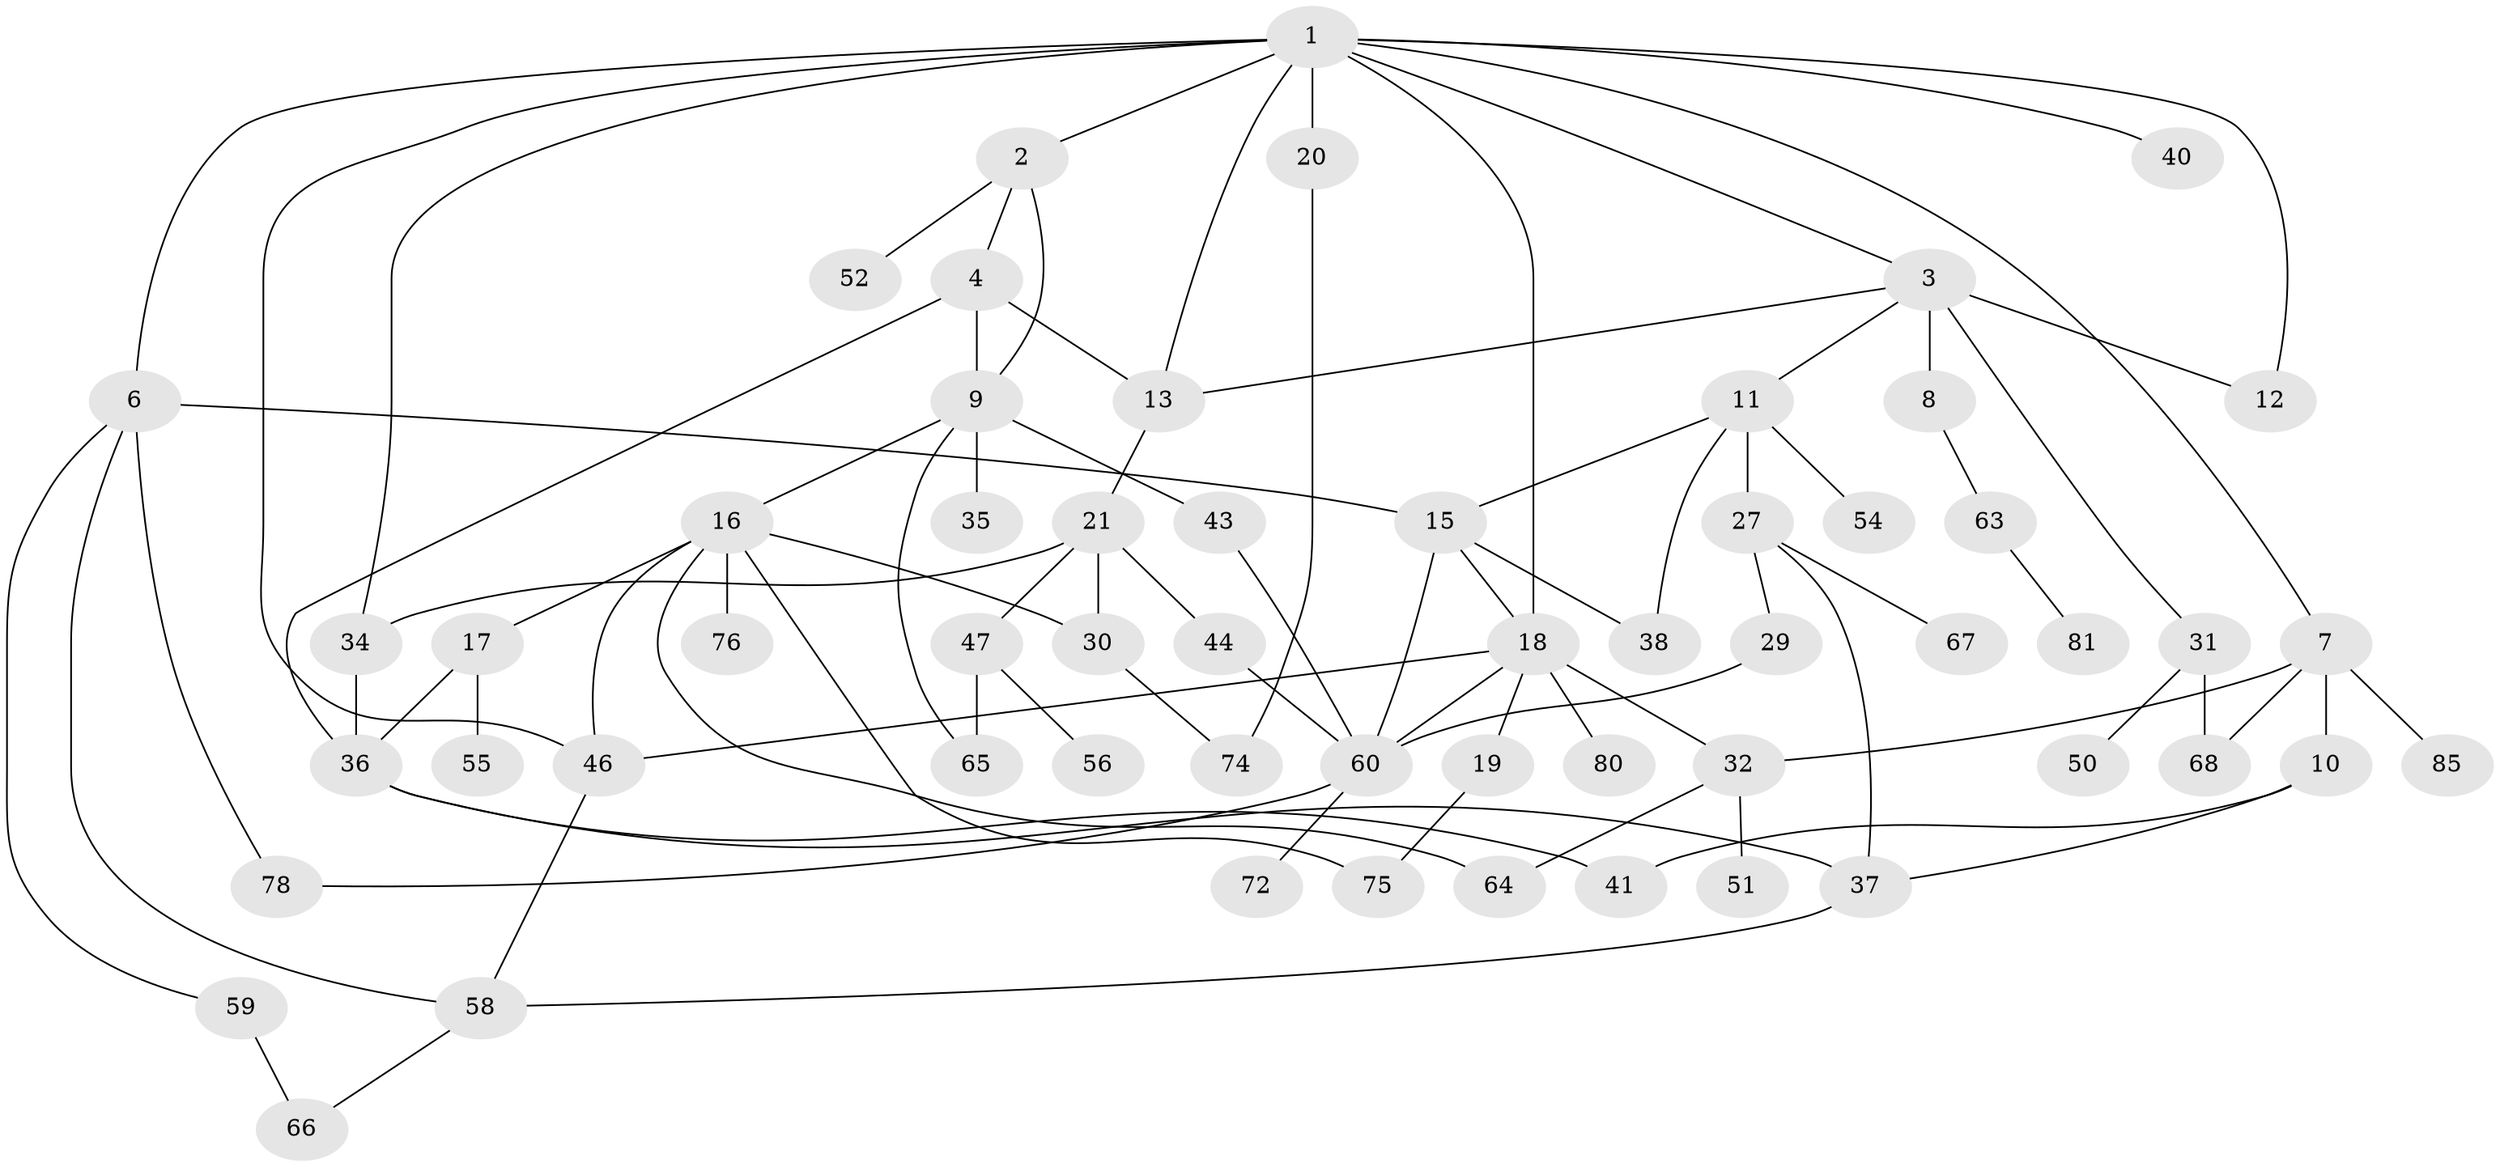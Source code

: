 // original degree distribution, {6: 0.011627906976744186, 5: 0.09302325581395349, 7: 0.023255813953488372, 3: 0.19767441860465115, 2: 0.32558139534883723, 4: 0.12790697674418605, 1: 0.22093023255813954}
// Generated by graph-tools (version 1.1) at 2025/41/03/06/25 10:41:30]
// undirected, 58 vertices, 87 edges
graph export_dot {
graph [start="1"]
  node [color=gray90,style=filled];
  1 [super="+5"];
  2 [super="+71"];
  3 [super="+26"];
  4 [super="+24"];
  6 [super="+14"];
  7 [super="+42"];
  8;
  9 [super="+33"];
  10;
  11 [super="+28"];
  12 [super="+77"];
  13 [super="+25"];
  15 [super="+69"];
  16 [super="+57"];
  17 [super="+22"];
  18 [super="+23"];
  19;
  20;
  21;
  27 [super="+45"];
  29;
  30 [super="+83"];
  31 [super="+48"];
  32 [super="+39"];
  34;
  35;
  36 [super="+62"];
  37 [super="+49"];
  38 [super="+70"];
  40;
  41;
  43 [super="+84"];
  44;
  46 [super="+86"];
  47 [super="+53"];
  50;
  51;
  52;
  54;
  55;
  56;
  58 [super="+82"];
  59 [super="+73"];
  60 [super="+61"];
  63;
  64;
  65;
  66;
  67;
  68;
  72;
  74;
  75 [super="+79"];
  76;
  78;
  80;
  81;
  85;
  1 -- 2;
  1 -- 3;
  1 -- 20;
  1 -- 46;
  1 -- 12;
  1 -- 34;
  1 -- 18;
  1 -- 6;
  1 -- 7;
  1 -- 40;
  1 -- 13;
  2 -- 4;
  2 -- 9;
  2 -- 52;
  3 -- 8;
  3 -- 11;
  3 -- 12;
  3 -- 31;
  3 -- 13;
  4 -- 13;
  4 -- 36;
  4 -- 9;
  6 -- 59;
  6 -- 78;
  6 -- 58;
  6 -- 15;
  7 -- 10;
  7 -- 85;
  7 -- 68;
  7 -- 32;
  8 -- 63;
  9 -- 16;
  9 -- 35;
  9 -- 65;
  9 -- 43;
  10 -- 41;
  10 -- 37;
  11 -- 15;
  11 -- 27;
  11 -- 38;
  11 -- 54;
  13 -- 21;
  15 -- 18;
  15 -- 60;
  15 -- 38;
  16 -- 17;
  16 -- 30;
  16 -- 64;
  16 -- 76;
  16 -- 46;
  16 -- 75;
  17 -- 55;
  17 -- 36;
  18 -- 19;
  18 -- 32;
  18 -- 80;
  18 -- 60;
  18 -- 46;
  19 -- 75;
  20 -- 74;
  21 -- 34;
  21 -- 44;
  21 -- 47;
  21 -- 30;
  27 -- 29;
  27 -- 67;
  27 -- 37;
  29 -- 60;
  30 -- 74;
  31 -- 68;
  31 -- 50;
  32 -- 51;
  32 -- 64;
  34 -- 36;
  36 -- 37;
  36 -- 41;
  37 -- 58;
  43 -- 60;
  44 -- 60;
  46 -- 58;
  47 -- 56;
  47 -- 65;
  58 -- 66;
  59 -- 66;
  60 -- 72;
  60 -- 78;
  63 -- 81;
}
